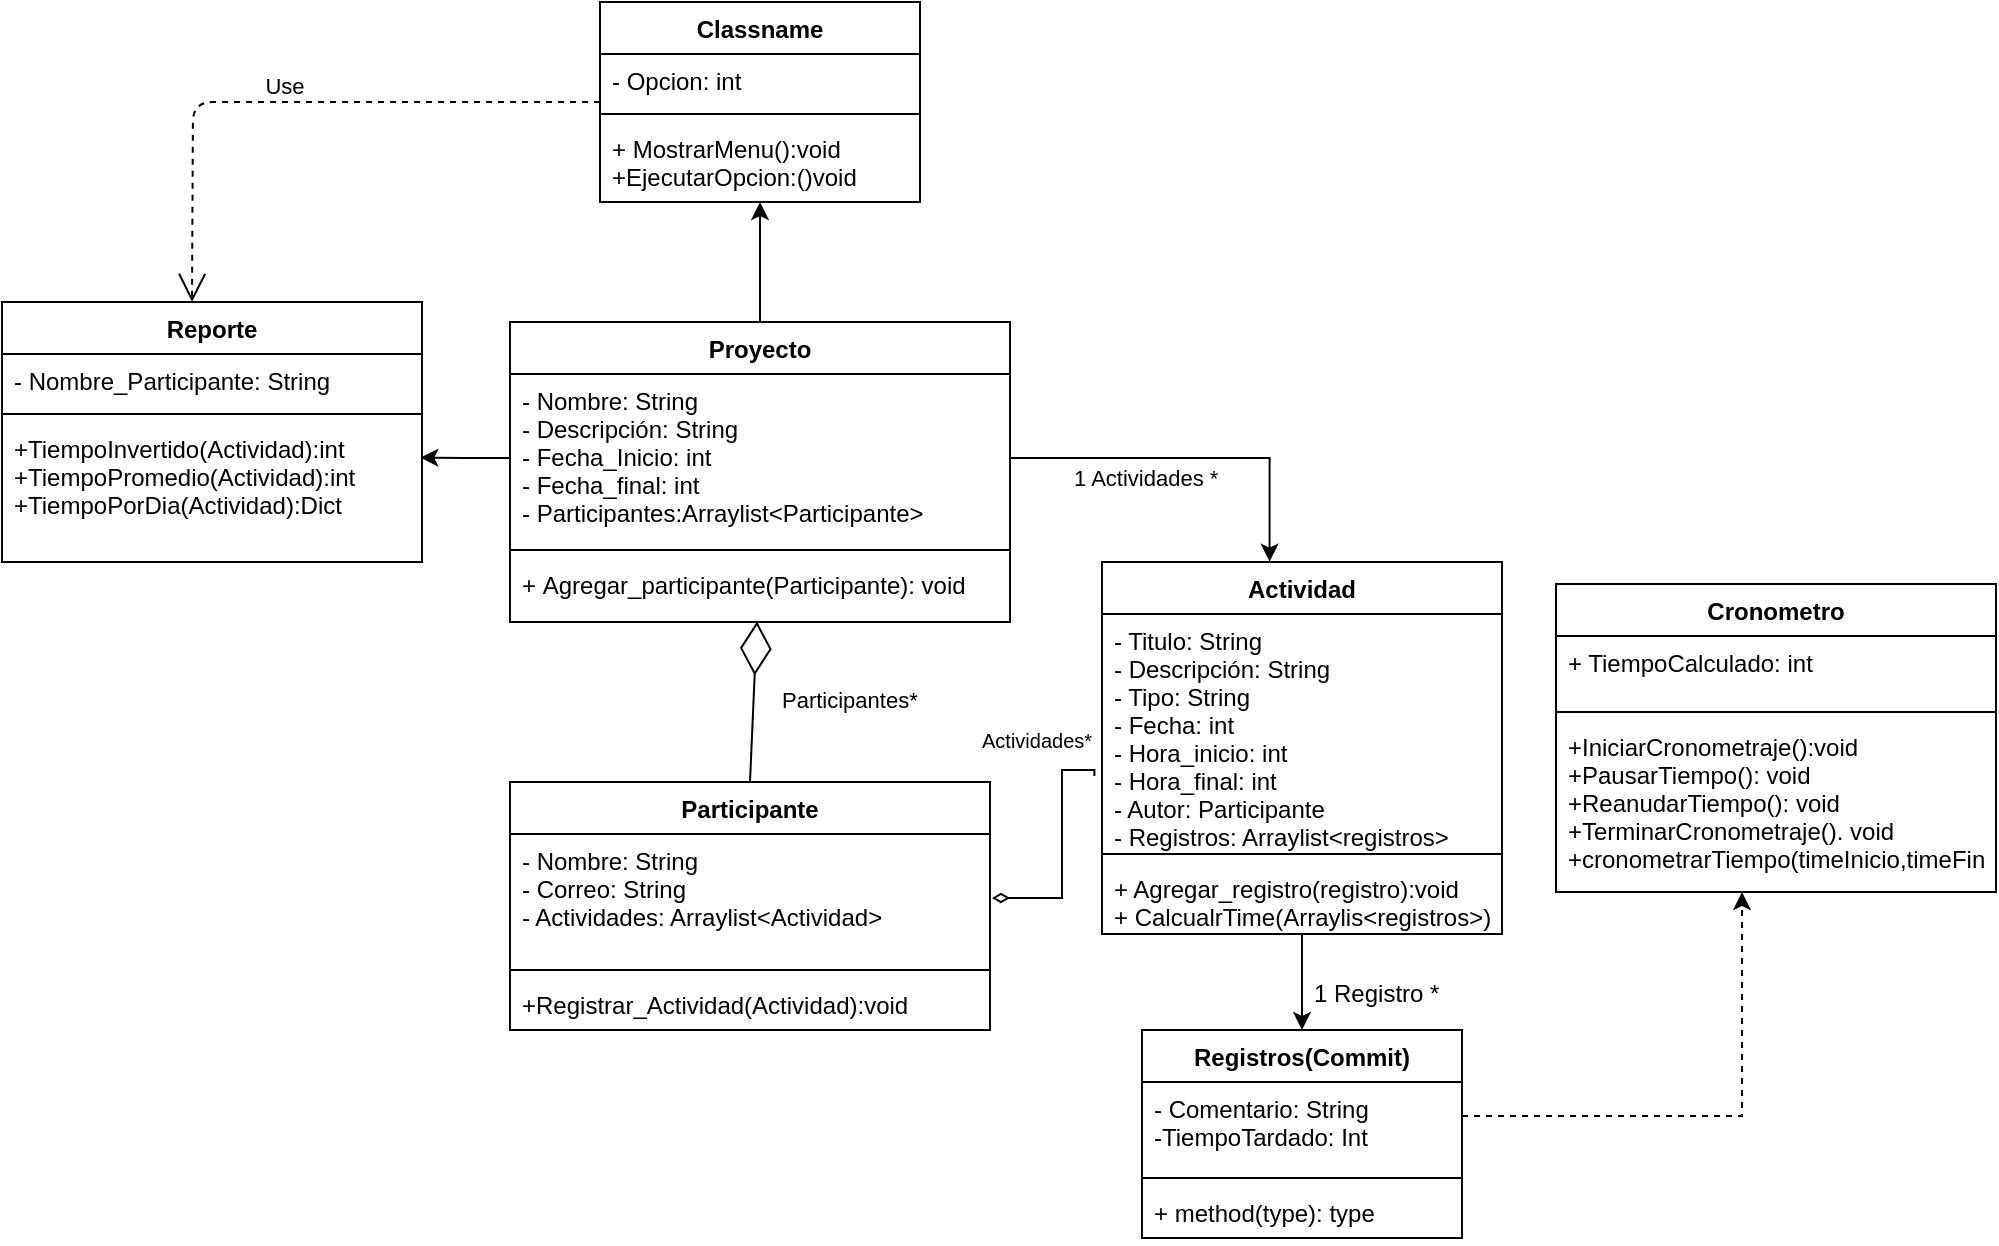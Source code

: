 <mxfile version="17.1.2" type="github">
  <diagram id="incmQxMKSfGl5wKCG0BV" name="Page-1">
    <mxGraphModel dx="920" dy="551" grid="1" gridSize="10" guides="1" tooltips="1" connect="1" arrows="1" fold="1" page="1" pageScale="1" pageWidth="827" pageHeight="1169" math="0" shadow="0">
      <root>
        <mxCell id="0" />
        <mxCell id="1" parent="0" />
        <mxCell id="nMU5c8A6cCMtayBZ8T7W-9" style="edgeStyle=orthogonalEdgeStyle;rounded=0;orthogonalLoop=1;jettySize=auto;html=1;entryX=0.5;entryY=0;entryDx=0;entryDy=0;" parent="1" source="XddrjZvcEHtdNuk61_eD-15" target="J5dITe3deXA6337DX1ma-1" edge="1">
          <mxGeometry relative="1" as="geometry" />
        </mxCell>
        <mxCell id="XddrjZvcEHtdNuk61_eD-15" value="Actividad" style="swimlane;fontStyle=1;align=center;verticalAlign=top;childLayout=stackLayout;horizontal=1;startSize=26;horizontalStack=0;resizeParent=1;resizeParentMax=0;resizeLast=0;collapsible=1;marginBottom=0;" parent="1" vertex="1">
          <mxGeometry x="600" y="360" width="200" height="186" as="geometry" />
        </mxCell>
        <mxCell id="XddrjZvcEHtdNuk61_eD-16" value="- Titulo: String &#xa;- Descripción: String&#xa;- Tipo: String&#xa;- Fecha: int&#xa;- Hora_inicio: int&#xa;- Hora_final: int&#xa;- Autor: Participante&#xa;- Registros: Arraylist&lt;registros&gt;" style="text;strokeColor=none;fillColor=none;align=left;verticalAlign=top;spacingLeft=4;spacingRight=4;overflow=hidden;rotatable=0;points=[[0,0.5],[1,0.5]];portConstraint=eastwest;" parent="XddrjZvcEHtdNuk61_eD-15" vertex="1">
          <mxGeometry y="26" width="200" height="116" as="geometry" />
        </mxCell>
        <mxCell id="XddrjZvcEHtdNuk61_eD-17" value="" style="line;strokeWidth=1;fillColor=none;align=left;verticalAlign=middle;spacingTop=-1;spacingLeft=3;spacingRight=3;rotatable=0;labelPosition=right;points=[];portConstraint=eastwest;" parent="XddrjZvcEHtdNuk61_eD-15" vertex="1">
          <mxGeometry y="142" width="200" height="8" as="geometry" />
        </mxCell>
        <mxCell id="XddrjZvcEHtdNuk61_eD-18" value="+ Agregar_registro(registro):void&#xa;+ CalcualrTime(Arraylis&lt;registros&gt;)" style="text;strokeColor=none;fillColor=none;align=left;verticalAlign=top;spacingLeft=4;spacingRight=4;overflow=hidden;rotatable=0;points=[[0,0.5],[1,0.5]];portConstraint=eastwest;" parent="XddrjZvcEHtdNuk61_eD-15" vertex="1">
          <mxGeometry y="150" width="200" height="36" as="geometry" />
        </mxCell>
        <mxCell id="XddrjZvcEHtdNuk61_eD-19" value="Reporte" style="swimlane;fontStyle=1;align=center;verticalAlign=top;childLayout=stackLayout;horizontal=1;startSize=26;horizontalStack=0;resizeParent=1;resizeParentMax=0;resizeLast=0;collapsible=1;marginBottom=0;" parent="1" vertex="1">
          <mxGeometry x="50" y="230" width="210" height="130" as="geometry" />
        </mxCell>
        <mxCell id="XddrjZvcEHtdNuk61_eD-20" value="- Nombre_Participante: String" style="text;strokeColor=none;fillColor=none;align=left;verticalAlign=top;spacingLeft=4;spacingRight=4;overflow=hidden;rotatable=0;points=[[0,0.5],[1,0.5]];portConstraint=eastwest;" parent="XddrjZvcEHtdNuk61_eD-19" vertex="1">
          <mxGeometry y="26" width="210" height="26" as="geometry" />
        </mxCell>
        <mxCell id="XddrjZvcEHtdNuk61_eD-21" value="" style="line;strokeWidth=1;fillColor=none;align=left;verticalAlign=middle;spacingTop=-1;spacingLeft=3;spacingRight=3;rotatable=0;labelPosition=right;points=[];portConstraint=eastwest;" parent="XddrjZvcEHtdNuk61_eD-19" vertex="1">
          <mxGeometry y="52" width="210" height="8" as="geometry" />
        </mxCell>
        <mxCell id="XddrjZvcEHtdNuk61_eD-22" value="+TiempoInvertido(Actividad):int&#xa;+TiempoPromedio(Actividad):int&#xa;+TiempoPorDia(Actividad):Dict" style="text;strokeColor=none;fillColor=none;align=left;verticalAlign=top;spacingLeft=4;spacingRight=4;overflow=hidden;rotatable=0;points=[[0,0.5],[1,0.5]];portConstraint=eastwest;" parent="XddrjZvcEHtdNuk61_eD-19" vertex="1">
          <mxGeometry y="60" width="210" height="70" as="geometry" />
        </mxCell>
        <mxCell id="DFxFiUlvuluB2VAF8abr-8" style="edgeStyle=orthogonalEdgeStyle;rounded=0;orthogonalLoop=1;jettySize=auto;html=1;" edge="1" parent="1" source="ZXk9ccuYGaarNcg2VIB--42" target="DFxFiUlvuluB2VAF8abr-10">
          <mxGeometry relative="1" as="geometry">
            <mxPoint x="440" y="100.0" as="targetPoint" />
          </mxGeometry>
        </mxCell>
        <mxCell id="ZXk9ccuYGaarNcg2VIB--42" value="Proyecto" style="swimlane;fontStyle=1;align=center;verticalAlign=top;childLayout=stackLayout;horizontal=1;startSize=26;horizontalStack=0;resizeParent=1;resizeParentMax=0;resizeLast=0;collapsible=1;marginBottom=0;" parent="1" vertex="1">
          <mxGeometry x="304" y="240" width="250" height="150" as="geometry">
            <mxRectangle x="289" y="220" width="80" height="26" as="alternateBounds" />
          </mxGeometry>
        </mxCell>
        <mxCell id="ZXk9ccuYGaarNcg2VIB--43" value="- Nombre: String&#xa;- Descripción: String&#xa;- Fecha_Inicio: int&#xa;- Fecha_final: int&#xa;- Participantes:Arraylist&lt;Participante&gt;" style="text;strokeColor=none;fillColor=none;align=left;verticalAlign=top;spacingLeft=4;spacingRight=4;overflow=hidden;rotatable=0;points=[[0,0.5],[1,0.5]];portConstraint=eastwest;" parent="ZXk9ccuYGaarNcg2VIB--42" vertex="1">
          <mxGeometry y="26" width="250" height="84" as="geometry" />
        </mxCell>
        <mxCell id="ZXk9ccuYGaarNcg2VIB--44" value="" style="line;strokeWidth=1;fillColor=none;align=left;verticalAlign=middle;spacingTop=-1;spacingLeft=3;spacingRight=3;rotatable=0;labelPosition=right;points=[];portConstraint=eastwest;" parent="ZXk9ccuYGaarNcg2VIB--42" vertex="1">
          <mxGeometry y="110" width="250" height="8" as="geometry" />
        </mxCell>
        <mxCell id="ZXk9ccuYGaarNcg2VIB--45" value="+ Agregar_participante(Participante): void" style="text;strokeColor=none;fillColor=none;align=left;verticalAlign=top;spacingLeft=4;spacingRight=4;overflow=hidden;rotatable=0;points=[[0,0.5],[1,0.5]];portConstraint=eastwest;" parent="ZXk9ccuYGaarNcg2VIB--42" vertex="1">
          <mxGeometry y="118" width="250" height="32" as="geometry" />
        </mxCell>
        <mxCell id="ZXk9ccuYGaarNcg2VIB--46" value="Participante" style="swimlane;fontStyle=1;align=center;verticalAlign=top;childLayout=stackLayout;horizontal=1;startSize=26;horizontalStack=0;resizeParent=1;resizeParentMax=0;resizeLast=0;collapsible=1;marginBottom=0;" parent="1" vertex="1">
          <mxGeometry x="304" y="470" width="240" height="124" as="geometry">
            <mxRectangle x="289" y="450" width="100" height="26" as="alternateBounds" />
          </mxGeometry>
        </mxCell>
        <mxCell id="ZXk9ccuYGaarNcg2VIB--47" value="-  Nombre: String&#xa;- Correo: String&#xa;- Actividades: Arraylist&lt;Actividad&gt;" style="text;strokeColor=none;fillColor=none;align=left;verticalAlign=top;spacingLeft=4;spacingRight=4;overflow=hidden;rotatable=0;points=[[0,0.5],[1,0.5]];portConstraint=eastwest;" parent="ZXk9ccuYGaarNcg2VIB--46" vertex="1">
          <mxGeometry y="26" width="240" height="64" as="geometry" />
        </mxCell>
        <mxCell id="ZXk9ccuYGaarNcg2VIB--48" value="" style="line;strokeWidth=1;fillColor=none;align=left;verticalAlign=middle;spacingTop=-1;spacingLeft=3;spacingRight=3;rotatable=0;labelPosition=right;points=[];portConstraint=eastwest;" parent="ZXk9ccuYGaarNcg2VIB--46" vertex="1">
          <mxGeometry y="90" width="240" height="8" as="geometry" />
        </mxCell>
        <mxCell id="ZXk9ccuYGaarNcg2VIB--49" value="+Registrar_Actividad(Actividad):void" style="text;strokeColor=none;fillColor=none;align=left;verticalAlign=top;spacingLeft=4;spacingRight=4;overflow=hidden;rotatable=0;points=[[0,0.5],[1,0.5]];portConstraint=eastwest;" parent="ZXk9ccuYGaarNcg2VIB--46" vertex="1">
          <mxGeometry y="98" width="240" height="26" as="geometry" />
        </mxCell>
        <mxCell id="ZXk9ccuYGaarNcg2VIB--53" value="" style="endArrow=diamondThin;endFill=0;endSize=24;html=1;curved=1;exitX=0.5;exitY=0;exitDx=0;exitDy=0;entryX=0.494;entryY=0.993;entryDx=0;entryDy=0;entryPerimeter=0;" parent="1" source="ZXk9ccuYGaarNcg2VIB--46" target="ZXk9ccuYGaarNcg2VIB--45" edge="1">
          <mxGeometry width="160" relative="1" as="geometry">
            <mxPoint x="270" y="610" as="sourcePoint" />
            <mxPoint x="420" y="390" as="targetPoint" />
          </mxGeometry>
        </mxCell>
        <mxCell id="ZXk9ccuYGaarNcg2VIB--54" value="Use" style="endArrow=open;endSize=12;dashed=1;html=1;edgeStyle=orthogonalEdgeStyle;" parent="1" source="DFxFiUlvuluB2VAF8abr-10" edge="1">
          <mxGeometry x="0.041" y="-8" width="160" relative="1" as="geometry">
            <mxPoint x="440" y="100.0" as="sourcePoint" />
            <mxPoint x="145" y="230" as="targetPoint" />
            <mxPoint as="offset" />
          </mxGeometry>
        </mxCell>
        <mxCell id="ZXk9ccuYGaarNcg2VIB--57" style="edgeStyle=orthogonalEdgeStyle;rounded=0;orthogonalLoop=1;jettySize=auto;html=1;endArrow=diamondThin;endFill=0;strokeWidth=1;targetPerimeterSpacing=1;startArrow=none;exitX=-0.019;exitY=0.698;exitDx=0;exitDy=0;exitPerimeter=0;" parent="1" source="XddrjZvcEHtdNuk61_eD-16" target="ZXk9ccuYGaarNcg2VIB--47" edge="1">
          <mxGeometry relative="1" as="geometry">
            <mxPoint x="620" y="464" as="sourcePoint" />
            <Array as="points">
              <mxPoint x="596" y="464" />
              <mxPoint x="580" y="464" />
              <mxPoint x="580" y="528" />
            </Array>
          </mxGeometry>
        </mxCell>
        <mxCell id="ZXk9ccuYGaarNcg2VIB--58" value="Participantes*&#xa;" style="text;strokeColor=none;fillColor=none;align=left;verticalAlign=middle;spacingLeft=4;spacingRight=4;overflow=hidden;points=[[0,0.5],[1,0.5]];portConstraint=eastwest;rotatable=0;fontSize=11;" parent="1" vertex="1">
          <mxGeometry x="434" y="420" width="80" height="30" as="geometry" />
        </mxCell>
        <mxCell id="ZXk9ccuYGaarNcg2VIB--59" value="Actividades*&#xa;" style="text;strokeColor=none;fillColor=none;align=left;verticalAlign=middle;spacingLeft=4;spacingRight=4;overflow=hidden;points=[[0,0.5],[1,0.5]];portConstraint=eastwest;rotatable=0;fontSize=10;" parent="1" vertex="1">
          <mxGeometry x="534" y="442" width="66" height="12" as="geometry" />
        </mxCell>
        <mxCell id="ZXk9ccuYGaarNcg2VIB--62" style="edgeStyle=orthogonalEdgeStyle;rounded=0;orthogonalLoop=1;jettySize=auto;html=1;entryX=0.996;entryY=0.254;entryDx=0;entryDy=0;entryPerimeter=0;" parent="1" source="ZXk9ccuYGaarNcg2VIB--43" target="XddrjZvcEHtdNuk61_eD-22" edge="1">
          <mxGeometry relative="1" as="geometry" />
        </mxCell>
        <mxCell id="DFxFiUlvuluB2VAF8abr-7" style="edgeStyle=orthogonalEdgeStyle;rounded=0;orthogonalLoop=1;jettySize=auto;html=1;dashed=1;" edge="1" parent="1" source="J5dITe3deXA6337DX1ma-1" target="DFxFiUlvuluB2VAF8abr-1">
          <mxGeometry relative="1" as="geometry">
            <Array as="points">
              <mxPoint x="920" y="637" />
            </Array>
          </mxGeometry>
        </mxCell>
        <mxCell id="J5dITe3deXA6337DX1ma-1" value="Registros(Commit)" style="swimlane;fontStyle=1;align=center;verticalAlign=top;childLayout=stackLayout;horizontal=1;startSize=26;horizontalStack=0;resizeParent=1;resizeParentMax=0;resizeLast=0;collapsible=1;marginBottom=0;" parent="1" vertex="1">
          <mxGeometry x="620" y="594" width="160" height="104" as="geometry" />
        </mxCell>
        <mxCell id="J5dITe3deXA6337DX1ma-2" value="- Comentario: String&#xa;-TiempoTardado: Int" style="text;strokeColor=none;fillColor=none;align=left;verticalAlign=top;spacingLeft=4;spacingRight=4;overflow=hidden;rotatable=0;points=[[0,0.5],[1,0.5]];portConstraint=eastwest;" parent="J5dITe3deXA6337DX1ma-1" vertex="1">
          <mxGeometry y="26" width="160" height="44" as="geometry" />
        </mxCell>
        <mxCell id="J5dITe3deXA6337DX1ma-3" value="" style="line;strokeWidth=1;fillColor=none;align=left;verticalAlign=middle;spacingTop=-1;spacingLeft=3;spacingRight=3;rotatable=0;labelPosition=right;points=[];portConstraint=eastwest;" parent="J5dITe3deXA6337DX1ma-1" vertex="1">
          <mxGeometry y="70" width="160" height="8" as="geometry" />
        </mxCell>
        <mxCell id="J5dITe3deXA6337DX1ma-4" value="+ method(type): type" style="text;strokeColor=none;fillColor=none;align=left;verticalAlign=top;spacingLeft=4;spacingRight=4;overflow=hidden;rotatable=0;points=[[0,0.5],[1,0.5]];portConstraint=eastwest;" parent="J5dITe3deXA6337DX1ma-1" vertex="1">
          <mxGeometry y="78" width="160" height="26" as="geometry" />
        </mxCell>
        <mxCell id="J5dITe3deXA6337DX1ma-6" value="1 Registro *" style="text;strokeColor=none;fillColor=none;align=left;verticalAlign=middle;spacingLeft=4;spacingRight=4;overflow=hidden;points=[[0,0.5],[1,0.5]];portConstraint=eastwest;rotatable=0;fontSize=12;direction=east;flipV=1;flipH=0;" parent="1" vertex="1">
          <mxGeometry x="700" y="565" width="90" height="20" as="geometry" />
        </mxCell>
        <mxCell id="J5dITe3deXA6337DX1ma-8" value="1 Actividades *&#xa;" style="text;strokeColor=none;fillColor=none;align=left;verticalAlign=middle;spacingLeft=4;spacingRight=4;overflow=hidden;points=[[0,0.5],[1,0.5]];portConstraint=eastwest;rotatable=0;fontSize=11;" parent="1" vertex="1">
          <mxGeometry x="580" y="310" width="90" height="21" as="geometry" />
        </mxCell>
        <mxCell id="nMU5c8A6cCMtayBZ8T7W-12" style="edgeStyle=orthogonalEdgeStyle;rounded=0;orthogonalLoop=1;jettySize=auto;html=1;entryX=0.419;entryY=-0.001;entryDx=0;entryDy=0;entryPerimeter=0;" parent="1" source="ZXk9ccuYGaarNcg2VIB--43" target="XddrjZvcEHtdNuk61_eD-15" edge="1">
          <mxGeometry relative="1" as="geometry" />
        </mxCell>
        <mxCell id="DFxFiUlvuluB2VAF8abr-1" value="Cronometro" style="swimlane;fontStyle=1;align=center;verticalAlign=top;childLayout=stackLayout;horizontal=1;startSize=26;horizontalStack=0;resizeParent=1;resizeParentMax=0;resizeLast=0;collapsible=1;marginBottom=0;" vertex="1" parent="1">
          <mxGeometry x="827" y="371" width="220" height="154" as="geometry" />
        </mxCell>
        <mxCell id="DFxFiUlvuluB2VAF8abr-2" value="+ TiempoCalculado: int" style="text;strokeColor=none;fillColor=none;align=left;verticalAlign=top;spacingLeft=4;spacingRight=4;overflow=hidden;rotatable=0;points=[[0,0.5],[1,0.5]];portConstraint=eastwest;" vertex="1" parent="DFxFiUlvuluB2VAF8abr-1">
          <mxGeometry y="26" width="220" height="34" as="geometry" />
        </mxCell>
        <mxCell id="DFxFiUlvuluB2VAF8abr-3" value="" style="line;strokeWidth=1;fillColor=none;align=left;verticalAlign=middle;spacingTop=-1;spacingLeft=3;spacingRight=3;rotatable=0;labelPosition=right;points=[];portConstraint=eastwest;" vertex="1" parent="DFxFiUlvuluB2VAF8abr-1">
          <mxGeometry y="60" width="220" height="8" as="geometry" />
        </mxCell>
        <mxCell id="DFxFiUlvuluB2VAF8abr-4" value="+IniciarCronometraje():void&#xa;+PausarTiempo(): void&#xa;+ReanudarTiempo(): void&#xa;+TerminarCronometraje(). void&#xa;+cronometrarTiempo(timeInicio,timeFinal): float" style="text;strokeColor=none;fillColor=none;align=left;verticalAlign=top;spacingLeft=4;spacingRight=4;overflow=hidden;rotatable=0;points=[[0,0.5],[1,0.5]];portConstraint=eastwest;" vertex="1" parent="DFxFiUlvuluB2VAF8abr-1">
          <mxGeometry y="68" width="220" height="86" as="geometry" />
        </mxCell>
        <mxCell id="DFxFiUlvuluB2VAF8abr-10" value="Classname" style="swimlane;fontStyle=1;align=center;verticalAlign=top;childLayout=stackLayout;horizontal=1;startSize=26;horizontalStack=0;resizeParent=1;resizeParentMax=0;resizeLast=0;collapsible=1;marginBottom=0;" vertex="1" parent="1">
          <mxGeometry x="349" y="80" width="160" height="100" as="geometry" />
        </mxCell>
        <mxCell id="DFxFiUlvuluB2VAF8abr-11" value="- Opcion: int" style="text;strokeColor=none;fillColor=none;align=left;verticalAlign=top;spacingLeft=4;spacingRight=4;overflow=hidden;rotatable=0;points=[[0,0.5],[1,0.5]];portConstraint=eastwest;" vertex="1" parent="DFxFiUlvuluB2VAF8abr-10">
          <mxGeometry y="26" width="160" height="26" as="geometry" />
        </mxCell>
        <mxCell id="DFxFiUlvuluB2VAF8abr-12" value="" style="line;strokeWidth=1;fillColor=none;align=left;verticalAlign=middle;spacingTop=-1;spacingLeft=3;spacingRight=3;rotatable=0;labelPosition=right;points=[];portConstraint=eastwest;" vertex="1" parent="DFxFiUlvuluB2VAF8abr-10">
          <mxGeometry y="52" width="160" height="8" as="geometry" />
        </mxCell>
        <mxCell id="DFxFiUlvuluB2VAF8abr-13" value="+ MostrarMenu():void&#xa;+EjecutarOpcion:()void" style="text;strokeColor=none;fillColor=none;align=left;verticalAlign=top;spacingLeft=4;spacingRight=4;overflow=hidden;rotatable=0;points=[[0,0.5],[1,0.5]];portConstraint=eastwest;" vertex="1" parent="DFxFiUlvuluB2VAF8abr-10">
          <mxGeometry y="60" width="160" height="40" as="geometry" />
        </mxCell>
      </root>
    </mxGraphModel>
  </diagram>
</mxfile>
